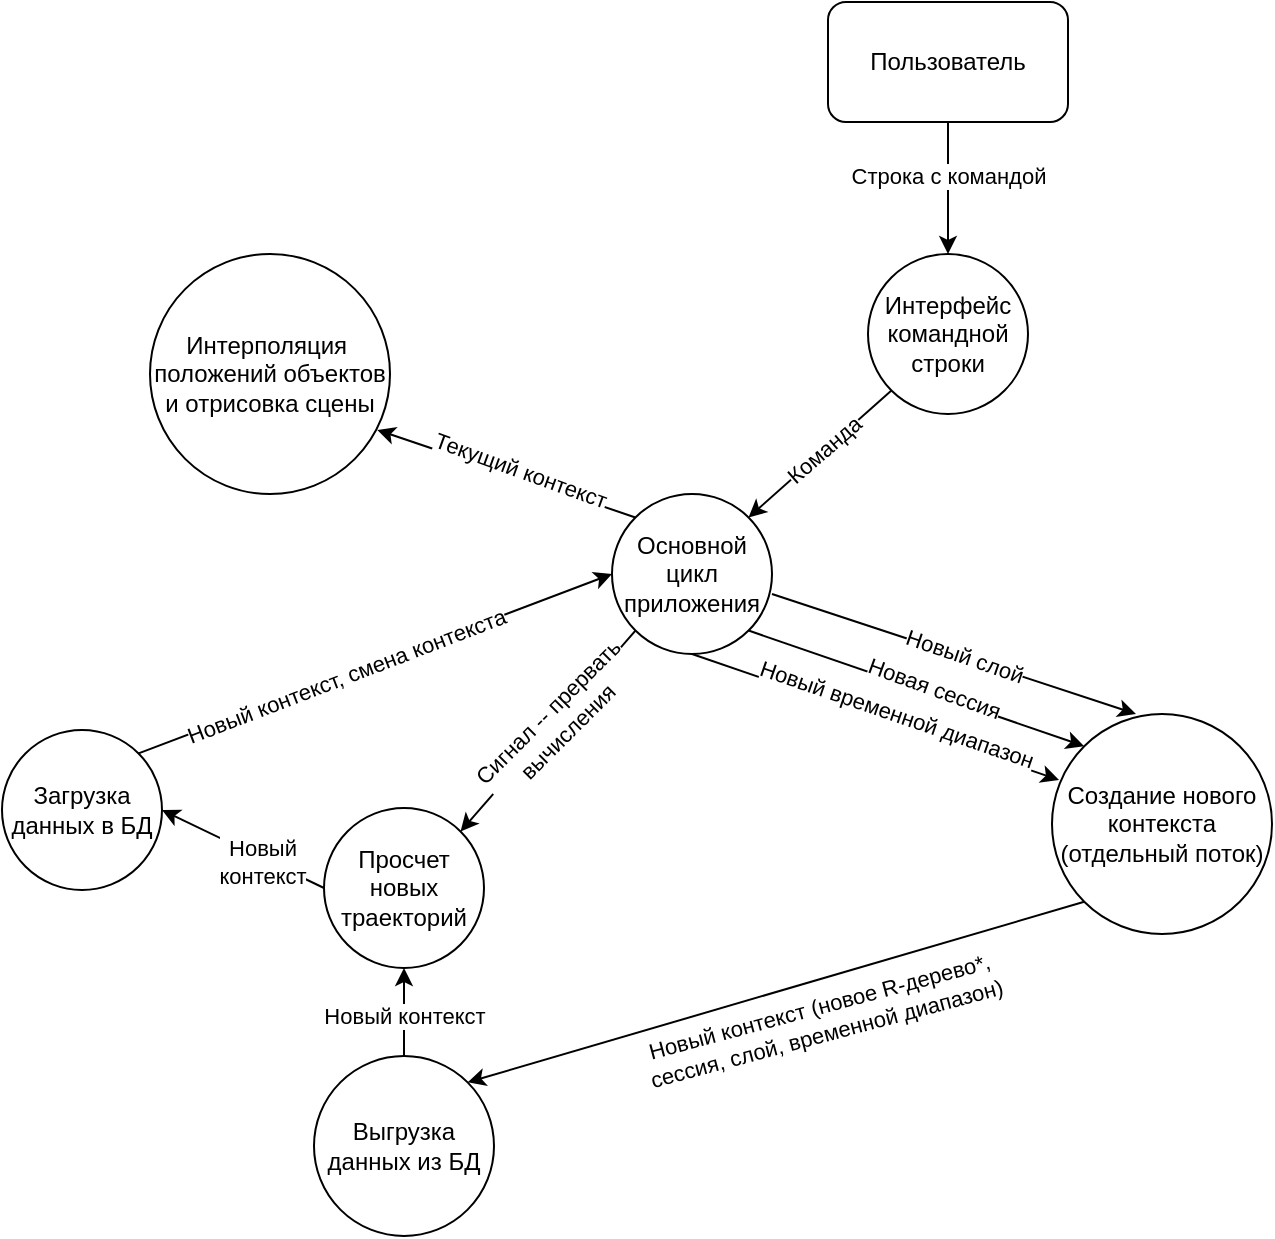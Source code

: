 <mxfile version="13.1.3">
    <diagram id="6hGFLwfOUW9BJ-s0fimq" name="Page-1">
        <mxGraphModel dx="1130" dy="618" grid="0" gridSize="10" guides="1" tooltips="1" connect="1" arrows="1" fold="1" page="1" pageScale="1" pageWidth="827" pageHeight="1169" math="0" shadow="0">
            <root>
                <mxCell id="0"/>
                <mxCell id="1" parent="0"/>
                <mxCell id="2" value="Пользователь" style="rounded=1;whiteSpace=wrap;html=1;" vertex="1" parent="1">
                    <mxGeometry x="455" y="44" width="120" height="60" as="geometry"/>
                </mxCell>
                <mxCell id="3" value="Интерфейс командной строки" style="ellipse;whiteSpace=wrap;html=1;aspect=fixed;" vertex="1" parent="1">
                    <mxGeometry x="475" y="170" width="80" height="80" as="geometry"/>
                </mxCell>
                <mxCell id="4" value="" style="endArrow=classic;html=1;exitX=0.5;exitY=1;exitDx=0;exitDy=0;entryX=0.5;entryY=0;entryDx=0;entryDy=0;" edge="1" parent="1" source="2" target="3">
                    <mxGeometry width="50" height="50" relative="1" as="geometry">
                        <mxPoint x="357" y="240" as="sourcePoint"/>
                        <mxPoint x="407" y="190" as="targetPoint"/>
                    </mxGeometry>
                </mxCell>
                <mxCell id="6" value="Строка с командой" style="edgeLabel;html=1;align=center;verticalAlign=middle;resizable=0;points=[];" vertex="1" connectable="0" parent="4">
                    <mxGeometry x="-0.185" relative="1" as="geometry">
                        <mxPoint as="offset"/>
                    </mxGeometry>
                </mxCell>
                <mxCell id="7" value="Основной цикл приложения" style="ellipse;whiteSpace=wrap;html=1;aspect=fixed;" vertex="1" parent="1">
                    <mxGeometry x="347" y="290" width="80" height="80" as="geometry"/>
                </mxCell>
                <mxCell id="8" value="" style="endArrow=classic;html=1;exitX=0;exitY=1;exitDx=0;exitDy=0;entryX=1;entryY=0;entryDx=0;entryDy=0;" edge="1" parent="1" source="3" target="7">
                    <mxGeometry width="50" height="50" relative="1" as="geometry">
                        <mxPoint x="437" y="340" as="sourcePoint"/>
                        <mxPoint x="487" y="290" as="targetPoint"/>
                    </mxGeometry>
                </mxCell>
                <mxCell id="9" value="Команда" style="edgeLabel;html=1;align=center;verticalAlign=middle;resizable=0;points=[];rotation=-41;" vertex="1" connectable="0" parent="8">
                    <mxGeometry x="0.14" relative="1" as="geometry">
                        <mxPoint x="6.75" y="-6.22" as="offset"/>
                    </mxGeometry>
                </mxCell>
                <mxCell id="10" value="Интерполяция&amp;nbsp; положений объектов и отрисовка сцены" style="ellipse;whiteSpace=wrap;html=1;aspect=fixed;" vertex="1" parent="1">
                    <mxGeometry x="116" y="170" width="120" height="120" as="geometry"/>
                </mxCell>
                <mxCell id="11" value="" style="endArrow=classic;html=1;exitX=0;exitY=0;exitDx=0;exitDy=0;entryX=0.947;entryY=0.733;entryDx=0;entryDy=0;entryPerimeter=0;" edge="1" parent="1" source="7" target="10">
                    <mxGeometry width="50" height="50" relative="1" as="geometry">
                        <mxPoint x="547" y="390" as="sourcePoint"/>
                        <mxPoint x="597" y="340" as="targetPoint"/>
                    </mxGeometry>
                </mxCell>
                <mxCell id="12" value="Текущий контекст" style="edgeLabel;html=1;align=center;verticalAlign=middle;resizable=0;points=[];rotation=20;" vertex="1" connectable="0" parent="11">
                    <mxGeometry x="0.146" y="4" relative="1" as="geometry">
                        <mxPoint x="17.44" y="-2.46" as="offset"/>
                    </mxGeometry>
                </mxCell>
                <mxCell id="13" value="" style="endArrow=classic;html=1;exitX=1;exitY=1;exitDx=0;exitDy=0;entryX=0;entryY=0;entryDx=0;entryDy=0;" edge="1" parent="1" source="7" target="15">
                    <mxGeometry width="50" height="50" relative="1" as="geometry">
                        <mxPoint x="457" y="440" as="sourcePoint"/>
                        <mxPoint x="586" y="425" as="targetPoint"/>
                    </mxGeometry>
                </mxCell>
                <mxCell id="16" value="Новая сессия" style="edgeLabel;html=1;align=center;verticalAlign=middle;resizable=0;points=[];rotation=20;" vertex="1" connectable="0" parent="13">
                    <mxGeometry x="0.257" y="-2" relative="1" as="geometry">
                        <mxPoint x="-12.19" y="-10.01" as="offset"/>
                    </mxGeometry>
                </mxCell>
                <mxCell id="15" value="Создание нового контекста (отдельный поток)" style="ellipse;whiteSpace=wrap;html=1;aspect=fixed;" vertex="1" parent="1">
                    <mxGeometry x="567" y="400" width="110" height="110" as="geometry"/>
                </mxCell>
                <mxCell id="18" value="" style="endArrow=classic;html=1;" edge="1" parent="1">
                    <mxGeometry width="50" height="50" relative="1" as="geometry">
                        <mxPoint x="427" y="340" as="sourcePoint"/>
                        <mxPoint x="609" y="400" as="targetPoint"/>
                    </mxGeometry>
                </mxCell>
                <mxCell id="19" value="Новый слой" style="edgeLabel;html=1;align=center;verticalAlign=middle;resizable=0;points=[];rotation=19;" vertex="1" connectable="0" parent="18">
                    <mxGeometry x="-0.197" y="1" relative="1" as="geometry">
                        <mxPoint x="22.72" y="7.74" as="offset"/>
                    </mxGeometry>
                </mxCell>
                <mxCell id="20" value="" style="endArrow=classic;html=1;exitX=0.5;exitY=1;exitDx=0;exitDy=0;entryX=0.032;entryY=0.3;entryDx=0;entryDy=0;entryPerimeter=0;" edge="1" parent="1" source="7" target="15">
                    <mxGeometry width="50" height="50" relative="1" as="geometry">
                        <mxPoint x="407" y="460" as="sourcePoint"/>
                        <mxPoint x="457" y="410" as="targetPoint"/>
                    </mxGeometry>
                </mxCell>
                <mxCell id="21" value="Новый временной диапазон" style="edgeLabel;html=1;align=center;verticalAlign=middle;resizable=0;points=[];rotation=19;" vertex="1" connectable="0" parent="20">
                    <mxGeometry x="0.465" y="-3" relative="1" as="geometry">
                        <mxPoint x="-31.29" y="-18.89" as="offset"/>
                    </mxGeometry>
                </mxCell>
                <mxCell id="22" value="Выгрузка данных из БД" style="ellipse;whiteSpace=wrap;html=1;aspect=fixed;" vertex="1" parent="1">
                    <mxGeometry x="198" y="571" width="90" height="90" as="geometry"/>
                </mxCell>
                <mxCell id="23" value="" style="endArrow=classic;html=1;exitX=0;exitY=1;exitDx=0;exitDy=0;entryX=1;entryY=0;entryDx=0;entryDy=0;" edge="1" parent="1" source="15" target="22">
                    <mxGeometry width="50" height="50" relative="1" as="geometry">
                        <mxPoint x="427" y="600" as="sourcePoint"/>
                        <mxPoint x="497.711" y="550" as="targetPoint"/>
                    </mxGeometry>
                </mxCell>
                <mxCell id="30" value="Новый контекст (новое R-дерево*, &lt;br&gt;сессия, слой, временной диапазон)" style="edgeLabel;html=1;align=center;verticalAlign=middle;resizable=0;points=[];rotation=-15;" vertex="1" connectable="0" parent="23">
                    <mxGeometry x="-0.195" y="-2" relative="1" as="geometry">
                        <mxPoint x="-6.3" y="24.21" as="offset"/>
                    </mxGeometry>
                </mxCell>
                <mxCell id="27" value="Просчет новых траекторий" style="ellipse;whiteSpace=wrap;html=1;aspect=fixed;" vertex="1" parent="1">
                    <mxGeometry x="203" y="447" width="80" height="80" as="geometry"/>
                </mxCell>
                <mxCell id="28" value="" style="endArrow=classic;html=1;entryX=0.5;entryY=1;entryDx=0;entryDy=0;exitX=0.5;exitY=0;exitDx=0;exitDy=0;" edge="1" parent="1" source="22" target="27">
                    <mxGeometry width="50" height="50" relative="1" as="geometry">
                        <mxPoint x="267" y="550" as="sourcePoint"/>
                        <mxPoint x="267" y="520" as="targetPoint"/>
                    </mxGeometry>
                </mxCell>
                <mxCell id="29" value="Новый контекст" style="edgeLabel;html=1;align=center;verticalAlign=middle;resizable=0;points=[];" vertex="1" connectable="0" parent="28">
                    <mxGeometry x="-0.499" y="1" relative="1" as="geometry">
                        <mxPoint x="1" y="-9.41" as="offset"/>
                    </mxGeometry>
                </mxCell>
                <mxCell id="33" value="Загрузка данных в БД" style="ellipse;whiteSpace=wrap;html=1;aspect=fixed;" vertex="1" parent="1">
                    <mxGeometry x="42" y="408" width="80" height="80" as="geometry"/>
                </mxCell>
                <mxCell id="34" value="" style="endArrow=classic;html=1;exitX=0;exitY=0.5;exitDx=0;exitDy=0;entryX=1;entryY=0.5;entryDx=0;entryDy=0;" edge="1" parent="1" source="27" target="33">
                    <mxGeometry width="50" height="50" relative="1" as="geometry">
                        <mxPoint x="157" y="880" as="sourcePoint"/>
                        <mxPoint x="207" y="830" as="targetPoint"/>
                    </mxGeometry>
                </mxCell>
                <mxCell id="35" value="Новый&lt;br&gt;контекст" style="edgeLabel;html=1;align=center;verticalAlign=middle;resizable=0;points=[];" vertex="1" connectable="0" parent="34">
                    <mxGeometry x="-0.273" y="-4" relative="1" as="geometry">
                        <mxPoint x="-4.12" y="4" as="offset"/>
                    </mxGeometry>
                </mxCell>
                <mxCell id="36" value="" style="endArrow=classic;html=1;exitX=0;exitY=1;exitDx=0;exitDy=0;entryX=1;entryY=0;entryDx=0;entryDy=0;" edge="1" parent="1" source="7" target="27">
                    <mxGeometry width="50" height="50" relative="1" as="geometry">
                        <mxPoint x="387" y="450" as="sourcePoint"/>
                        <mxPoint x="437" y="400" as="targetPoint"/>
                    </mxGeometry>
                </mxCell>
                <mxCell id="37" value="Сигнал -- прервать&lt;br&gt;вычисления" style="edgeLabel;html=1;align=center;verticalAlign=middle;resizable=0;points=[];rotation=-45;" vertex="1" connectable="0" parent="36">
                    <mxGeometry x="0.296" y="2" relative="1" as="geometry">
                        <mxPoint x="16.17" y="-20.37" as="offset"/>
                    </mxGeometry>
                </mxCell>
                <mxCell id="38" value="" style="endArrow=classic;html=1;exitX=1;exitY=0;exitDx=0;exitDy=0;entryX=0;entryY=0.5;entryDx=0;entryDy=0;" edge="1" parent="1" source="33" target="7">
                    <mxGeometry width="50" height="50" relative="1" as="geometry">
                        <mxPoint x="197" y="440" as="sourcePoint"/>
                        <mxPoint x="247" y="390" as="targetPoint"/>
                    </mxGeometry>
                </mxCell>
                <mxCell id="39" value="Новый контекст, смена контекста" style="edgeLabel;html=1;align=center;verticalAlign=middle;resizable=0;points=[];rotation=-21;" vertex="1" connectable="0" parent="38">
                    <mxGeometry x="-0.121" y="-1" relative="1" as="geometry">
                        <mxPoint x="-1" as="offset"/>
                    </mxGeometry>
                </mxCell>
            </root>
        </mxGraphModel>
    </diagram>
</mxfile>